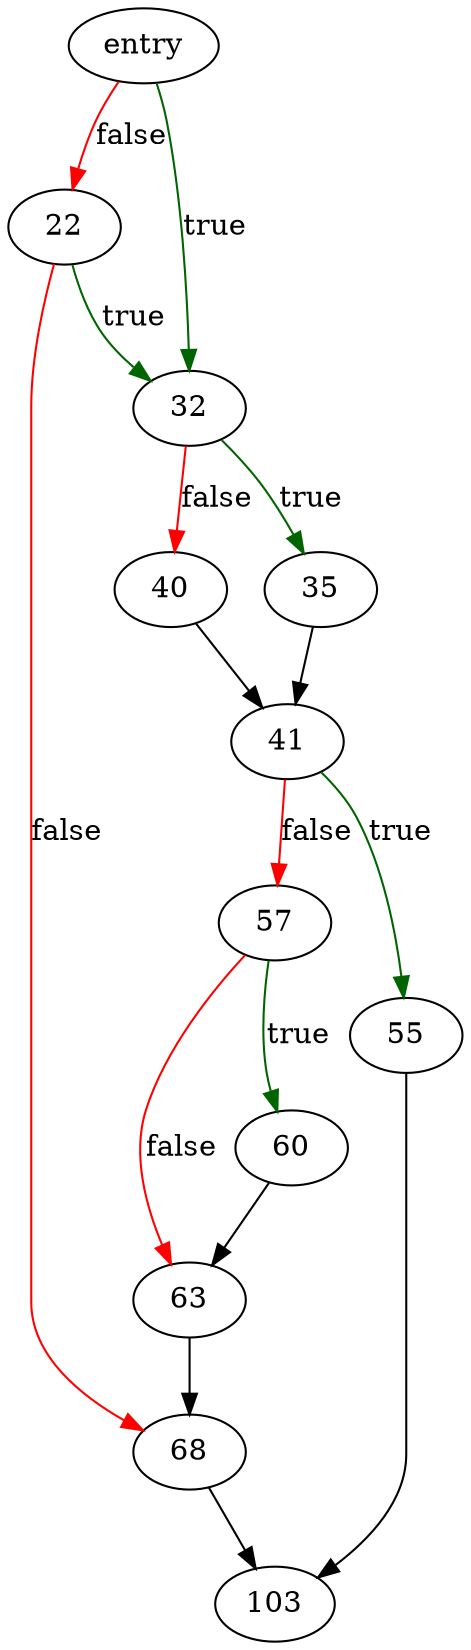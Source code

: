 digraph "sqlite3VListAdd" {
	// Node definitions.
	5 [label=entry];
	22;
	32;
	35;
	40;
	41;
	55;
	57;
	60;
	63;
	68;
	103;

	// Edge definitions.
	5 -> 22 [
		color=red
		label=false
	];
	5 -> 32 [
		color=darkgreen
		label=true
	];
	22 -> 32 [
		color=darkgreen
		label=true
	];
	22 -> 68 [
		color=red
		label=false
	];
	32 -> 35 [
		color=darkgreen
		label=true
	];
	32 -> 40 [
		color=red
		label=false
	];
	35 -> 41;
	40 -> 41;
	41 -> 55 [
		color=darkgreen
		label=true
	];
	41 -> 57 [
		color=red
		label=false
	];
	55 -> 103;
	57 -> 60 [
		color=darkgreen
		label=true
	];
	57 -> 63 [
		color=red
		label=false
	];
	60 -> 63;
	63 -> 68;
	68 -> 103;
}